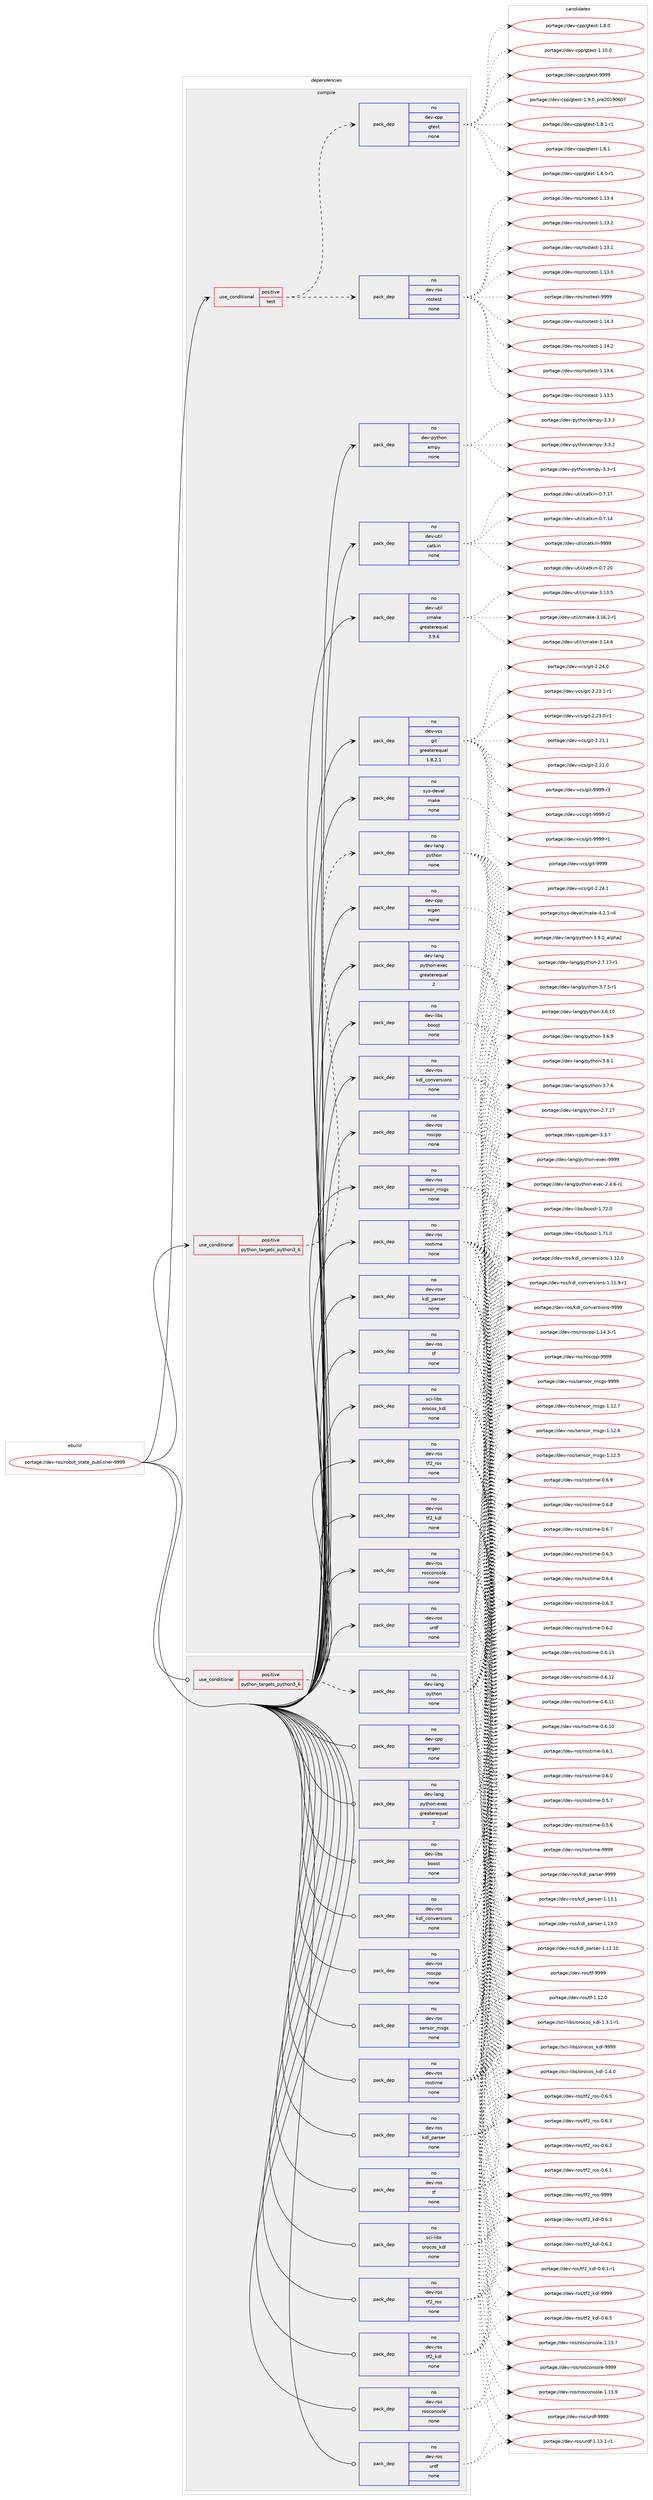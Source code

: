 digraph prolog {

# *************
# Graph options
# *************

newrank=true;
concentrate=true;
compound=true;
graph [rankdir=LR,fontname=Helvetica,fontsize=10,ranksep=1.5];#, ranksep=2.5, nodesep=0.2];
edge  [arrowhead=vee];
node  [fontname=Helvetica,fontsize=10];

# **********
# The ebuild
# **********

subgraph cluster_leftcol {
color=gray;
label=<<i>ebuild</i>>;
id [label="portage://dev-ros/robot_state_publisher-9999", color=red, width=4, href="../dev-ros/robot_state_publisher-9999.svg"];
}

# ****************
# The dependencies
# ****************

subgraph cluster_midcol {
color=gray;
label=<<i>dependencies</i>>;
subgraph cluster_compile {
fillcolor="#eeeeee";
style=filled;
label=<<i>compile</i>>;
subgraph cond98542 {
dependency390935 [label=<<TABLE BORDER="0" CELLBORDER="1" CELLSPACING="0" CELLPADDING="4"><TR><TD ROWSPAN="3" CELLPADDING="10">use_conditional</TD></TR><TR><TD>positive</TD></TR><TR><TD>python_targets_python3_6</TD></TR></TABLE>>, shape=none, color=red];
subgraph pack287540 {
dependency390936 [label=<<TABLE BORDER="0" CELLBORDER="1" CELLSPACING="0" CELLPADDING="4" WIDTH="220"><TR><TD ROWSPAN="6" CELLPADDING="30">pack_dep</TD></TR><TR><TD WIDTH="110">no</TD></TR><TR><TD>dev-lang</TD></TR><TR><TD>python</TD></TR><TR><TD>none</TD></TR><TR><TD></TD></TR></TABLE>>, shape=none, color=blue];
}
dependency390935:e -> dependency390936:w [weight=20,style="dashed",arrowhead="vee"];
}
id:e -> dependency390935:w [weight=20,style="solid",arrowhead="vee"];
subgraph cond98543 {
dependency390937 [label=<<TABLE BORDER="0" CELLBORDER="1" CELLSPACING="0" CELLPADDING="4"><TR><TD ROWSPAN="3" CELLPADDING="10">use_conditional</TD></TR><TR><TD>positive</TD></TR><TR><TD>test</TD></TR></TABLE>>, shape=none, color=red];
subgraph pack287541 {
dependency390938 [label=<<TABLE BORDER="0" CELLBORDER="1" CELLSPACING="0" CELLPADDING="4" WIDTH="220"><TR><TD ROWSPAN="6" CELLPADDING="30">pack_dep</TD></TR><TR><TD WIDTH="110">no</TD></TR><TR><TD>dev-cpp</TD></TR><TR><TD>gtest</TD></TR><TR><TD>none</TD></TR><TR><TD></TD></TR></TABLE>>, shape=none, color=blue];
}
dependency390937:e -> dependency390938:w [weight=20,style="dashed",arrowhead="vee"];
subgraph pack287542 {
dependency390939 [label=<<TABLE BORDER="0" CELLBORDER="1" CELLSPACING="0" CELLPADDING="4" WIDTH="220"><TR><TD ROWSPAN="6" CELLPADDING="30">pack_dep</TD></TR><TR><TD WIDTH="110">no</TD></TR><TR><TD>dev-ros</TD></TR><TR><TD>rostest</TD></TR><TR><TD>none</TD></TR><TR><TD></TD></TR></TABLE>>, shape=none, color=blue];
}
dependency390937:e -> dependency390939:w [weight=20,style="dashed",arrowhead="vee"];
}
id:e -> dependency390937:w [weight=20,style="solid",arrowhead="vee"];
subgraph pack287543 {
dependency390940 [label=<<TABLE BORDER="0" CELLBORDER="1" CELLSPACING="0" CELLPADDING="4" WIDTH="220"><TR><TD ROWSPAN="6" CELLPADDING="30">pack_dep</TD></TR><TR><TD WIDTH="110">no</TD></TR><TR><TD>dev-cpp</TD></TR><TR><TD>eigen</TD></TR><TR><TD>none</TD></TR><TR><TD></TD></TR></TABLE>>, shape=none, color=blue];
}
id:e -> dependency390940:w [weight=20,style="solid",arrowhead="vee"];
subgraph pack287544 {
dependency390941 [label=<<TABLE BORDER="0" CELLBORDER="1" CELLSPACING="0" CELLPADDING="4" WIDTH="220"><TR><TD ROWSPAN="6" CELLPADDING="30">pack_dep</TD></TR><TR><TD WIDTH="110">no</TD></TR><TR><TD>dev-lang</TD></TR><TR><TD>python-exec</TD></TR><TR><TD>greaterequal</TD></TR><TR><TD>2</TD></TR></TABLE>>, shape=none, color=blue];
}
id:e -> dependency390941:w [weight=20,style="solid",arrowhead="vee"];
subgraph pack287545 {
dependency390942 [label=<<TABLE BORDER="0" CELLBORDER="1" CELLSPACING="0" CELLPADDING="4" WIDTH="220"><TR><TD ROWSPAN="6" CELLPADDING="30">pack_dep</TD></TR><TR><TD WIDTH="110">no</TD></TR><TR><TD>dev-libs</TD></TR><TR><TD>boost</TD></TR><TR><TD>none</TD></TR><TR><TD></TD></TR></TABLE>>, shape=none, color=blue];
}
id:e -> dependency390942:w [weight=20,style="solid",arrowhead="vee"];
subgraph pack287546 {
dependency390943 [label=<<TABLE BORDER="0" CELLBORDER="1" CELLSPACING="0" CELLPADDING="4" WIDTH="220"><TR><TD ROWSPAN="6" CELLPADDING="30">pack_dep</TD></TR><TR><TD WIDTH="110">no</TD></TR><TR><TD>dev-python</TD></TR><TR><TD>empy</TD></TR><TR><TD>none</TD></TR><TR><TD></TD></TR></TABLE>>, shape=none, color=blue];
}
id:e -> dependency390943:w [weight=20,style="solid",arrowhead="vee"];
subgraph pack287547 {
dependency390944 [label=<<TABLE BORDER="0" CELLBORDER="1" CELLSPACING="0" CELLPADDING="4" WIDTH="220"><TR><TD ROWSPAN="6" CELLPADDING="30">pack_dep</TD></TR><TR><TD WIDTH="110">no</TD></TR><TR><TD>dev-ros</TD></TR><TR><TD>kdl_conversions</TD></TR><TR><TD>none</TD></TR><TR><TD></TD></TR></TABLE>>, shape=none, color=blue];
}
id:e -> dependency390944:w [weight=20,style="solid",arrowhead="vee"];
subgraph pack287548 {
dependency390945 [label=<<TABLE BORDER="0" CELLBORDER="1" CELLSPACING="0" CELLPADDING="4" WIDTH="220"><TR><TD ROWSPAN="6" CELLPADDING="30">pack_dep</TD></TR><TR><TD WIDTH="110">no</TD></TR><TR><TD>dev-ros</TD></TR><TR><TD>kdl_parser</TD></TR><TR><TD>none</TD></TR><TR><TD></TD></TR></TABLE>>, shape=none, color=blue];
}
id:e -> dependency390945:w [weight=20,style="solid",arrowhead="vee"];
subgraph pack287549 {
dependency390946 [label=<<TABLE BORDER="0" CELLBORDER="1" CELLSPACING="0" CELLPADDING="4" WIDTH="220"><TR><TD ROWSPAN="6" CELLPADDING="30">pack_dep</TD></TR><TR><TD WIDTH="110">no</TD></TR><TR><TD>dev-ros</TD></TR><TR><TD>rosconsole</TD></TR><TR><TD>none</TD></TR><TR><TD></TD></TR></TABLE>>, shape=none, color=blue];
}
id:e -> dependency390946:w [weight=20,style="solid",arrowhead="vee"];
subgraph pack287550 {
dependency390947 [label=<<TABLE BORDER="0" CELLBORDER="1" CELLSPACING="0" CELLPADDING="4" WIDTH="220"><TR><TD ROWSPAN="6" CELLPADDING="30">pack_dep</TD></TR><TR><TD WIDTH="110">no</TD></TR><TR><TD>dev-ros</TD></TR><TR><TD>roscpp</TD></TR><TR><TD>none</TD></TR><TR><TD></TD></TR></TABLE>>, shape=none, color=blue];
}
id:e -> dependency390947:w [weight=20,style="solid",arrowhead="vee"];
subgraph pack287551 {
dependency390948 [label=<<TABLE BORDER="0" CELLBORDER="1" CELLSPACING="0" CELLPADDING="4" WIDTH="220"><TR><TD ROWSPAN="6" CELLPADDING="30">pack_dep</TD></TR><TR><TD WIDTH="110">no</TD></TR><TR><TD>dev-ros</TD></TR><TR><TD>rostime</TD></TR><TR><TD>none</TD></TR><TR><TD></TD></TR></TABLE>>, shape=none, color=blue];
}
id:e -> dependency390948:w [weight=20,style="solid",arrowhead="vee"];
subgraph pack287552 {
dependency390949 [label=<<TABLE BORDER="0" CELLBORDER="1" CELLSPACING="0" CELLPADDING="4" WIDTH="220"><TR><TD ROWSPAN="6" CELLPADDING="30">pack_dep</TD></TR><TR><TD WIDTH="110">no</TD></TR><TR><TD>dev-ros</TD></TR><TR><TD>sensor_msgs</TD></TR><TR><TD>none</TD></TR><TR><TD></TD></TR></TABLE>>, shape=none, color=blue];
}
id:e -> dependency390949:w [weight=20,style="solid",arrowhead="vee"];
subgraph pack287553 {
dependency390950 [label=<<TABLE BORDER="0" CELLBORDER="1" CELLSPACING="0" CELLPADDING="4" WIDTH="220"><TR><TD ROWSPAN="6" CELLPADDING="30">pack_dep</TD></TR><TR><TD WIDTH="110">no</TD></TR><TR><TD>dev-ros</TD></TR><TR><TD>tf</TD></TR><TR><TD>none</TD></TR><TR><TD></TD></TR></TABLE>>, shape=none, color=blue];
}
id:e -> dependency390950:w [weight=20,style="solid",arrowhead="vee"];
subgraph pack287554 {
dependency390951 [label=<<TABLE BORDER="0" CELLBORDER="1" CELLSPACING="0" CELLPADDING="4" WIDTH="220"><TR><TD ROWSPAN="6" CELLPADDING="30">pack_dep</TD></TR><TR><TD WIDTH="110">no</TD></TR><TR><TD>dev-ros</TD></TR><TR><TD>tf2_kdl</TD></TR><TR><TD>none</TD></TR><TR><TD></TD></TR></TABLE>>, shape=none, color=blue];
}
id:e -> dependency390951:w [weight=20,style="solid",arrowhead="vee"];
subgraph pack287555 {
dependency390952 [label=<<TABLE BORDER="0" CELLBORDER="1" CELLSPACING="0" CELLPADDING="4" WIDTH="220"><TR><TD ROWSPAN="6" CELLPADDING="30">pack_dep</TD></TR><TR><TD WIDTH="110">no</TD></TR><TR><TD>dev-ros</TD></TR><TR><TD>tf2_ros</TD></TR><TR><TD>none</TD></TR><TR><TD></TD></TR></TABLE>>, shape=none, color=blue];
}
id:e -> dependency390952:w [weight=20,style="solid",arrowhead="vee"];
subgraph pack287556 {
dependency390953 [label=<<TABLE BORDER="0" CELLBORDER="1" CELLSPACING="0" CELLPADDING="4" WIDTH="220"><TR><TD ROWSPAN="6" CELLPADDING="30">pack_dep</TD></TR><TR><TD WIDTH="110">no</TD></TR><TR><TD>dev-ros</TD></TR><TR><TD>urdf</TD></TR><TR><TD>none</TD></TR><TR><TD></TD></TR></TABLE>>, shape=none, color=blue];
}
id:e -> dependency390953:w [weight=20,style="solid",arrowhead="vee"];
subgraph pack287557 {
dependency390954 [label=<<TABLE BORDER="0" CELLBORDER="1" CELLSPACING="0" CELLPADDING="4" WIDTH="220"><TR><TD ROWSPAN="6" CELLPADDING="30">pack_dep</TD></TR><TR><TD WIDTH="110">no</TD></TR><TR><TD>dev-util</TD></TR><TR><TD>catkin</TD></TR><TR><TD>none</TD></TR><TR><TD></TD></TR></TABLE>>, shape=none, color=blue];
}
id:e -> dependency390954:w [weight=20,style="solid",arrowhead="vee"];
subgraph pack287558 {
dependency390955 [label=<<TABLE BORDER="0" CELLBORDER="1" CELLSPACING="0" CELLPADDING="4" WIDTH="220"><TR><TD ROWSPAN="6" CELLPADDING="30">pack_dep</TD></TR><TR><TD WIDTH="110">no</TD></TR><TR><TD>dev-util</TD></TR><TR><TD>cmake</TD></TR><TR><TD>greaterequal</TD></TR><TR><TD>3.9.6</TD></TR></TABLE>>, shape=none, color=blue];
}
id:e -> dependency390955:w [weight=20,style="solid",arrowhead="vee"];
subgraph pack287559 {
dependency390956 [label=<<TABLE BORDER="0" CELLBORDER="1" CELLSPACING="0" CELLPADDING="4" WIDTH="220"><TR><TD ROWSPAN="6" CELLPADDING="30">pack_dep</TD></TR><TR><TD WIDTH="110">no</TD></TR><TR><TD>dev-vcs</TD></TR><TR><TD>git</TD></TR><TR><TD>greaterequal</TD></TR><TR><TD>1.8.2.1</TD></TR></TABLE>>, shape=none, color=blue];
}
id:e -> dependency390956:w [weight=20,style="solid",arrowhead="vee"];
subgraph pack287560 {
dependency390957 [label=<<TABLE BORDER="0" CELLBORDER="1" CELLSPACING="0" CELLPADDING="4" WIDTH="220"><TR><TD ROWSPAN="6" CELLPADDING="30">pack_dep</TD></TR><TR><TD WIDTH="110">no</TD></TR><TR><TD>sci-libs</TD></TR><TR><TD>orocos_kdl</TD></TR><TR><TD>none</TD></TR><TR><TD></TD></TR></TABLE>>, shape=none, color=blue];
}
id:e -> dependency390957:w [weight=20,style="solid",arrowhead="vee"];
subgraph pack287561 {
dependency390958 [label=<<TABLE BORDER="0" CELLBORDER="1" CELLSPACING="0" CELLPADDING="4" WIDTH="220"><TR><TD ROWSPAN="6" CELLPADDING="30">pack_dep</TD></TR><TR><TD WIDTH="110">no</TD></TR><TR><TD>sys-devel</TD></TR><TR><TD>make</TD></TR><TR><TD>none</TD></TR><TR><TD></TD></TR></TABLE>>, shape=none, color=blue];
}
id:e -> dependency390958:w [weight=20,style="solid",arrowhead="vee"];
}
subgraph cluster_compileandrun {
fillcolor="#eeeeee";
style=filled;
label=<<i>compile and run</i>>;
}
subgraph cluster_run {
fillcolor="#eeeeee";
style=filled;
label=<<i>run</i>>;
subgraph cond98544 {
dependency390959 [label=<<TABLE BORDER="0" CELLBORDER="1" CELLSPACING="0" CELLPADDING="4"><TR><TD ROWSPAN="3" CELLPADDING="10">use_conditional</TD></TR><TR><TD>positive</TD></TR><TR><TD>python_targets_python3_6</TD></TR></TABLE>>, shape=none, color=red];
subgraph pack287562 {
dependency390960 [label=<<TABLE BORDER="0" CELLBORDER="1" CELLSPACING="0" CELLPADDING="4" WIDTH="220"><TR><TD ROWSPAN="6" CELLPADDING="30">pack_dep</TD></TR><TR><TD WIDTH="110">no</TD></TR><TR><TD>dev-lang</TD></TR><TR><TD>python</TD></TR><TR><TD>none</TD></TR><TR><TD></TD></TR></TABLE>>, shape=none, color=blue];
}
dependency390959:e -> dependency390960:w [weight=20,style="dashed",arrowhead="vee"];
}
id:e -> dependency390959:w [weight=20,style="solid",arrowhead="odot"];
subgraph pack287563 {
dependency390961 [label=<<TABLE BORDER="0" CELLBORDER="1" CELLSPACING="0" CELLPADDING="4" WIDTH="220"><TR><TD ROWSPAN="6" CELLPADDING="30">pack_dep</TD></TR><TR><TD WIDTH="110">no</TD></TR><TR><TD>dev-cpp</TD></TR><TR><TD>eigen</TD></TR><TR><TD>none</TD></TR><TR><TD></TD></TR></TABLE>>, shape=none, color=blue];
}
id:e -> dependency390961:w [weight=20,style="solid",arrowhead="odot"];
subgraph pack287564 {
dependency390962 [label=<<TABLE BORDER="0" CELLBORDER="1" CELLSPACING="0" CELLPADDING="4" WIDTH="220"><TR><TD ROWSPAN="6" CELLPADDING="30">pack_dep</TD></TR><TR><TD WIDTH="110">no</TD></TR><TR><TD>dev-lang</TD></TR><TR><TD>python-exec</TD></TR><TR><TD>greaterequal</TD></TR><TR><TD>2</TD></TR></TABLE>>, shape=none, color=blue];
}
id:e -> dependency390962:w [weight=20,style="solid",arrowhead="odot"];
subgraph pack287565 {
dependency390963 [label=<<TABLE BORDER="0" CELLBORDER="1" CELLSPACING="0" CELLPADDING="4" WIDTH="220"><TR><TD ROWSPAN="6" CELLPADDING="30">pack_dep</TD></TR><TR><TD WIDTH="110">no</TD></TR><TR><TD>dev-libs</TD></TR><TR><TD>boost</TD></TR><TR><TD>none</TD></TR><TR><TD></TD></TR></TABLE>>, shape=none, color=blue];
}
id:e -> dependency390963:w [weight=20,style="solid",arrowhead="odot"];
subgraph pack287566 {
dependency390964 [label=<<TABLE BORDER="0" CELLBORDER="1" CELLSPACING="0" CELLPADDING="4" WIDTH="220"><TR><TD ROWSPAN="6" CELLPADDING="30">pack_dep</TD></TR><TR><TD WIDTH="110">no</TD></TR><TR><TD>dev-ros</TD></TR><TR><TD>kdl_conversions</TD></TR><TR><TD>none</TD></TR><TR><TD></TD></TR></TABLE>>, shape=none, color=blue];
}
id:e -> dependency390964:w [weight=20,style="solid",arrowhead="odot"];
subgraph pack287567 {
dependency390965 [label=<<TABLE BORDER="0" CELLBORDER="1" CELLSPACING="0" CELLPADDING="4" WIDTH="220"><TR><TD ROWSPAN="6" CELLPADDING="30">pack_dep</TD></TR><TR><TD WIDTH="110">no</TD></TR><TR><TD>dev-ros</TD></TR><TR><TD>kdl_parser</TD></TR><TR><TD>none</TD></TR><TR><TD></TD></TR></TABLE>>, shape=none, color=blue];
}
id:e -> dependency390965:w [weight=20,style="solid",arrowhead="odot"];
subgraph pack287568 {
dependency390966 [label=<<TABLE BORDER="0" CELLBORDER="1" CELLSPACING="0" CELLPADDING="4" WIDTH="220"><TR><TD ROWSPAN="6" CELLPADDING="30">pack_dep</TD></TR><TR><TD WIDTH="110">no</TD></TR><TR><TD>dev-ros</TD></TR><TR><TD>rosconsole</TD></TR><TR><TD>none</TD></TR><TR><TD></TD></TR></TABLE>>, shape=none, color=blue];
}
id:e -> dependency390966:w [weight=20,style="solid",arrowhead="odot"];
subgraph pack287569 {
dependency390967 [label=<<TABLE BORDER="0" CELLBORDER="1" CELLSPACING="0" CELLPADDING="4" WIDTH="220"><TR><TD ROWSPAN="6" CELLPADDING="30">pack_dep</TD></TR><TR><TD WIDTH="110">no</TD></TR><TR><TD>dev-ros</TD></TR><TR><TD>roscpp</TD></TR><TR><TD>none</TD></TR><TR><TD></TD></TR></TABLE>>, shape=none, color=blue];
}
id:e -> dependency390967:w [weight=20,style="solid",arrowhead="odot"];
subgraph pack287570 {
dependency390968 [label=<<TABLE BORDER="0" CELLBORDER="1" CELLSPACING="0" CELLPADDING="4" WIDTH="220"><TR><TD ROWSPAN="6" CELLPADDING="30">pack_dep</TD></TR><TR><TD WIDTH="110">no</TD></TR><TR><TD>dev-ros</TD></TR><TR><TD>rostime</TD></TR><TR><TD>none</TD></TR><TR><TD></TD></TR></TABLE>>, shape=none, color=blue];
}
id:e -> dependency390968:w [weight=20,style="solid",arrowhead="odot"];
subgraph pack287571 {
dependency390969 [label=<<TABLE BORDER="0" CELLBORDER="1" CELLSPACING="0" CELLPADDING="4" WIDTH="220"><TR><TD ROWSPAN="6" CELLPADDING="30">pack_dep</TD></TR><TR><TD WIDTH="110">no</TD></TR><TR><TD>dev-ros</TD></TR><TR><TD>sensor_msgs</TD></TR><TR><TD>none</TD></TR><TR><TD></TD></TR></TABLE>>, shape=none, color=blue];
}
id:e -> dependency390969:w [weight=20,style="solid",arrowhead="odot"];
subgraph pack287572 {
dependency390970 [label=<<TABLE BORDER="0" CELLBORDER="1" CELLSPACING="0" CELLPADDING="4" WIDTH="220"><TR><TD ROWSPAN="6" CELLPADDING="30">pack_dep</TD></TR><TR><TD WIDTH="110">no</TD></TR><TR><TD>dev-ros</TD></TR><TR><TD>tf</TD></TR><TR><TD>none</TD></TR><TR><TD></TD></TR></TABLE>>, shape=none, color=blue];
}
id:e -> dependency390970:w [weight=20,style="solid",arrowhead="odot"];
subgraph pack287573 {
dependency390971 [label=<<TABLE BORDER="0" CELLBORDER="1" CELLSPACING="0" CELLPADDING="4" WIDTH="220"><TR><TD ROWSPAN="6" CELLPADDING="30">pack_dep</TD></TR><TR><TD WIDTH="110">no</TD></TR><TR><TD>dev-ros</TD></TR><TR><TD>tf2_kdl</TD></TR><TR><TD>none</TD></TR><TR><TD></TD></TR></TABLE>>, shape=none, color=blue];
}
id:e -> dependency390971:w [weight=20,style="solid",arrowhead="odot"];
subgraph pack287574 {
dependency390972 [label=<<TABLE BORDER="0" CELLBORDER="1" CELLSPACING="0" CELLPADDING="4" WIDTH="220"><TR><TD ROWSPAN="6" CELLPADDING="30">pack_dep</TD></TR><TR><TD WIDTH="110">no</TD></TR><TR><TD>dev-ros</TD></TR><TR><TD>tf2_ros</TD></TR><TR><TD>none</TD></TR><TR><TD></TD></TR></TABLE>>, shape=none, color=blue];
}
id:e -> dependency390972:w [weight=20,style="solid",arrowhead="odot"];
subgraph pack287575 {
dependency390973 [label=<<TABLE BORDER="0" CELLBORDER="1" CELLSPACING="0" CELLPADDING="4" WIDTH="220"><TR><TD ROWSPAN="6" CELLPADDING="30">pack_dep</TD></TR><TR><TD WIDTH="110">no</TD></TR><TR><TD>dev-ros</TD></TR><TR><TD>urdf</TD></TR><TR><TD>none</TD></TR><TR><TD></TD></TR></TABLE>>, shape=none, color=blue];
}
id:e -> dependency390973:w [weight=20,style="solid",arrowhead="odot"];
subgraph pack287576 {
dependency390974 [label=<<TABLE BORDER="0" CELLBORDER="1" CELLSPACING="0" CELLPADDING="4" WIDTH="220"><TR><TD ROWSPAN="6" CELLPADDING="30">pack_dep</TD></TR><TR><TD WIDTH="110">no</TD></TR><TR><TD>sci-libs</TD></TR><TR><TD>orocos_kdl</TD></TR><TR><TD>none</TD></TR><TR><TD></TD></TR></TABLE>>, shape=none, color=blue];
}
id:e -> dependency390974:w [weight=20,style="solid",arrowhead="odot"];
}
}

# **************
# The candidates
# **************

subgraph cluster_choices {
rank=same;
color=gray;
label=<<i>candidates</i>>;

subgraph choice287540 {
color=black;
nodesep=1;
choice10010111845108971101034711212111610411111045514657464895971081121049750 [label="portage://dev-lang/python-3.9.0_alpha2", color=red, width=4,href="../dev-lang/python-3.9.0_alpha2.svg"];
choice100101118451089711010347112121116104111110455146564649 [label="portage://dev-lang/python-3.8.1", color=red, width=4,href="../dev-lang/python-3.8.1.svg"];
choice100101118451089711010347112121116104111110455146554654 [label="portage://dev-lang/python-3.7.6", color=red, width=4,href="../dev-lang/python-3.7.6.svg"];
choice1001011184510897110103471121211161041111104551465546534511449 [label="portage://dev-lang/python-3.7.5-r1", color=red, width=4,href="../dev-lang/python-3.7.5-r1.svg"];
choice100101118451089711010347112121116104111110455146544657 [label="portage://dev-lang/python-3.6.9", color=red, width=4,href="../dev-lang/python-3.6.9.svg"];
choice10010111845108971101034711212111610411111045514654464948 [label="portage://dev-lang/python-3.6.10", color=red, width=4,href="../dev-lang/python-3.6.10.svg"];
choice100101118451089711010347112121116104111110455046554649554511449 [label="portage://dev-lang/python-2.7.17-r1", color=red, width=4,href="../dev-lang/python-2.7.17-r1.svg"];
choice10010111845108971101034711212111610411111045504655464955 [label="portage://dev-lang/python-2.7.17", color=red, width=4,href="../dev-lang/python-2.7.17.svg"];
dependency390936:e -> choice10010111845108971101034711212111610411111045514657464895971081121049750:w [style=dotted,weight="100"];
dependency390936:e -> choice100101118451089711010347112121116104111110455146564649:w [style=dotted,weight="100"];
dependency390936:e -> choice100101118451089711010347112121116104111110455146554654:w [style=dotted,weight="100"];
dependency390936:e -> choice1001011184510897110103471121211161041111104551465546534511449:w [style=dotted,weight="100"];
dependency390936:e -> choice100101118451089711010347112121116104111110455146544657:w [style=dotted,weight="100"];
dependency390936:e -> choice10010111845108971101034711212111610411111045514654464948:w [style=dotted,weight="100"];
dependency390936:e -> choice100101118451089711010347112121116104111110455046554649554511449:w [style=dotted,weight="100"];
dependency390936:e -> choice10010111845108971101034711212111610411111045504655464955:w [style=dotted,weight="100"];
}
subgraph choice287541 {
color=black;
nodesep=1;
choice1001011184599112112471031161011151164557575757 [label="portage://dev-cpp/gtest-9999", color=red, width=4,href="../dev-cpp/gtest-9999.svg"];
choice100101118459911211247103116101115116454946574648951121141015048495748544855 [label="portage://dev-cpp/gtest-1.9.0_pre20190607", color=red, width=4,href="../dev-cpp/gtest-1.9.0_pre20190607.svg"];
choice1001011184599112112471031161011151164549465646494511449 [label="portage://dev-cpp/gtest-1.8.1-r1", color=red, width=4,href="../dev-cpp/gtest-1.8.1-r1.svg"];
choice100101118459911211247103116101115116454946564649 [label="portage://dev-cpp/gtest-1.8.1", color=red, width=4,href="../dev-cpp/gtest-1.8.1.svg"];
choice1001011184599112112471031161011151164549465646484511449 [label="portage://dev-cpp/gtest-1.8.0-r1", color=red, width=4,href="../dev-cpp/gtest-1.8.0-r1.svg"];
choice100101118459911211247103116101115116454946564648 [label="portage://dev-cpp/gtest-1.8.0", color=red, width=4,href="../dev-cpp/gtest-1.8.0.svg"];
choice10010111845991121124710311610111511645494649484648 [label="portage://dev-cpp/gtest-1.10.0", color=red, width=4,href="../dev-cpp/gtest-1.10.0.svg"];
dependency390938:e -> choice1001011184599112112471031161011151164557575757:w [style=dotted,weight="100"];
dependency390938:e -> choice100101118459911211247103116101115116454946574648951121141015048495748544855:w [style=dotted,weight="100"];
dependency390938:e -> choice1001011184599112112471031161011151164549465646494511449:w [style=dotted,weight="100"];
dependency390938:e -> choice100101118459911211247103116101115116454946564649:w [style=dotted,weight="100"];
dependency390938:e -> choice1001011184599112112471031161011151164549465646484511449:w [style=dotted,weight="100"];
dependency390938:e -> choice100101118459911211247103116101115116454946564648:w [style=dotted,weight="100"];
dependency390938:e -> choice10010111845991121124710311610111511645494649484648:w [style=dotted,weight="100"];
}
subgraph choice287542 {
color=black;
nodesep=1;
choice10010111845114111115471141111151161011151164557575757 [label="portage://dev-ros/rostest-9999", color=red, width=4,href="../dev-ros/rostest-9999.svg"];
choice100101118451141111154711411111511610111511645494649524651 [label="portage://dev-ros/rostest-1.14.3", color=red, width=4,href="../dev-ros/rostest-1.14.3.svg"];
choice100101118451141111154711411111511610111511645494649524650 [label="portage://dev-ros/rostest-1.14.2", color=red, width=4,href="../dev-ros/rostest-1.14.2.svg"];
choice100101118451141111154711411111511610111511645494649514654 [label="portage://dev-ros/rostest-1.13.6", color=red, width=4,href="../dev-ros/rostest-1.13.6.svg"];
choice100101118451141111154711411111511610111511645494649514653 [label="portage://dev-ros/rostest-1.13.5", color=red, width=4,href="../dev-ros/rostest-1.13.5.svg"];
choice100101118451141111154711411111511610111511645494649514652 [label="portage://dev-ros/rostest-1.13.4", color=red, width=4,href="../dev-ros/rostest-1.13.4.svg"];
choice100101118451141111154711411111511610111511645494649514650 [label="portage://dev-ros/rostest-1.13.2", color=red, width=4,href="../dev-ros/rostest-1.13.2.svg"];
choice100101118451141111154711411111511610111511645494649514649 [label="portage://dev-ros/rostest-1.13.1", color=red, width=4,href="../dev-ros/rostest-1.13.1.svg"];
choice100101118451141111154711411111511610111511645494649514648 [label="portage://dev-ros/rostest-1.13.0", color=red, width=4,href="../dev-ros/rostest-1.13.0.svg"];
dependency390939:e -> choice10010111845114111115471141111151161011151164557575757:w [style=dotted,weight="100"];
dependency390939:e -> choice100101118451141111154711411111511610111511645494649524651:w [style=dotted,weight="100"];
dependency390939:e -> choice100101118451141111154711411111511610111511645494649524650:w [style=dotted,weight="100"];
dependency390939:e -> choice100101118451141111154711411111511610111511645494649514654:w [style=dotted,weight="100"];
dependency390939:e -> choice100101118451141111154711411111511610111511645494649514653:w [style=dotted,weight="100"];
dependency390939:e -> choice100101118451141111154711411111511610111511645494649514652:w [style=dotted,weight="100"];
dependency390939:e -> choice100101118451141111154711411111511610111511645494649514650:w [style=dotted,weight="100"];
dependency390939:e -> choice100101118451141111154711411111511610111511645494649514649:w [style=dotted,weight="100"];
dependency390939:e -> choice100101118451141111154711411111511610111511645494649514648:w [style=dotted,weight="100"];
}
subgraph choice287543 {
color=black;
nodesep=1;
choice100101118459911211247101105103101110455146514655 [label="portage://dev-cpp/eigen-3.3.7", color=red, width=4,href="../dev-cpp/eigen-3.3.7.svg"];
dependency390940:e -> choice100101118459911211247101105103101110455146514655:w [style=dotted,weight="100"];
}
subgraph choice287544 {
color=black;
nodesep=1;
choice10010111845108971101034711212111610411111045101120101994557575757 [label="portage://dev-lang/python-exec-9999", color=red, width=4,href="../dev-lang/python-exec-9999.svg"];
choice10010111845108971101034711212111610411111045101120101994550465246544511449 [label="portage://dev-lang/python-exec-2.4.6-r1", color=red, width=4,href="../dev-lang/python-exec-2.4.6-r1.svg"];
dependency390941:e -> choice10010111845108971101034711212111610411111045101120101994557575757:w [style=dotted,weight="100"];
dependency390941:e -> choice10010111845108971101034711212111610411111045101120101994550465246544511449:w [style=dotted,weight="100"];
}
subgraph choice287545 {
color=black;
nodesep=1;
choice1001011184510810598115479811111111511645494655504648 [label="portage://dev-libs/boost-1.72.0", color=red, width=4,href="../dev-libs/boost-1.72.0.svg"];
choice1001011184510810598115479811111111511645494655494648 [label="portage://dev-libs/boost-1.71.0", color=red, width=4,href="../dev-libs/boost-1.71.0.svg"];
dependency390942:e -> choice1001011184510810598115479811111111511645494655504648:w [style=dotted,weight="100"];
dependency390942:e -> choice1001011184510810598115479811111111511645494655494648:w [style=dotted,weight="100"];
}
subgraph choice287546 {
color=black;
nodesep=1;
choice1001011184511212111610411111047101109112121455146514651 [label="portage://dev-python/empy-3.3.3", color=red, width=4,href="../dev-python/empy-3.3.3.svg"];
choice1001011184511212111610411111047101109112121455146514650 [label="portage://dev-python/empy-3.3.2", color=red, width=4,href="../dev-python/empy-3.3.2.svg"];
choice1001011184511212111610411111047101109112121455146514511449 [label="portage://dev-python/empy-3.3-r1", color=red, width=4,href="../dev-python/empy-3.3-r1.svg"];
dependency390943:e -> choice1001011184511212111610411111047101109112121455146514651:w [style=dotted,weight="100"];
dependency390943:e -> choice1001011184511212111610411111047101109112121455146514650:w [style=dotted,weight="100"];
dependency390943:e -> choice1001011184511212111610411111047101109112121455146514511449:w [style=dotted,weight="100"];
}
subgraph choice287547 {
color=black;
nodesep=1;
choice100101118451141111154710710010895991111101181011141151051111101154557575757 [label="portage://dev-ros/kdl_conversions-9999", color=red, width=4,href="../dev-ros/kdl_conversions-9999.svg"];
choice1001011184511411111547107100108959911111011810111411510511111011545494649504648 [label="portage://dev-ros/kdl_conversions-1.12.0", color=red, width=4,href="../dev-ros/kdl_conversions-1.12.0.svg"];
choice10010111845114111115471071001089599111110118101114115105111110115454946494946574511449 [label="portage://dev-ros/kdl_conversions-1.11.9-r1", color=red, width=4,href="../dev-ros/kdl_conversions-1.11.9-r1.svg"];
dependency390944:e -> choice100101118451141111154710710010895991111101181011141151051111101154557575757:w [style=dotted,weight="100"];
dependency390944:e -> choice1001011184511411111547107100108959911111011810111411510511111011545494649504648:w [style=dotted,weight="100"];
dependency390944:e -> choice10010111845114111115471071001089599111110118101114115105111110115454946494946574511449:w [style=dotted,weight="100"];
}
subgraph choice287548 {
color=black;
nodesep=1;
choice100101118451141111154710710010895112971141151011144557575757 [label="portage://dev-ros/kdl_parser-9999", color=red, width=4,href="../dev-ros/kdl_parser-9999.svg"];
choice1001011184511411111547107100108951129711411510111445494649514649 [label="portage://dev-ros/kdl_parser-1.13.1", color=red, width=4,href="../dev-ros/kdl_parser-1.13.1.svg"];
choice1001011184511411111547107100108951129711411510111445494649514648 [label="portage://dev-ros/kdl_parser-1.13.0", color=red, width=4,href="../dev-ros/kdl_parser-1.13.0.svg"];
choice100101118451141111154710710010895112971141151011144549464950464948 [label="portage://dev-ros/kdl_parser-1.12.10", color=red, width=4,href="../dev-ros/kdl_parser-1.12.10.svg"];
dependency390945:e -> choice100101118451141111154710710010895112971141151011144557575757:w [style=dotted,weight="100"];
dependency390945:e -> choice1001011184511411111547107100108951129711411510111445494649514649:w [style=dotted,weight="100"];
dependency390945:e -> choice1001011184511411111547107100108951129711411510111445494649514648:w [style=dotted,weight="100"];
dependency390945:e -> choice100101118451141111154710710010895112971141151011144549464950464948:w [style=dotted,weight="100"];
}
subgraph choice287549 {
color=black;
nodesep=1;
choice1001011184511411111547114111115991111101151111081014557575757 [label="portage://dev-ros/rosconsole-9999", color=red, width=4,href="../dev-ros/rosconsole-9999.svg"];
choice10010111845114111115471141111159911111011511110810145494649514657 [label="portage://dev-ros/rosconsole-1.13.9", color=red, width=4,href="../dev-ros/rosconsole-1.13.9.svg"];
choice10010111845114111115471141111159911111011511110810145494649514655 [label="portage://dev-ros/rosconsole-1.13.7", color=red, width=4,href="../dev-ros/rosconsole-1.13.7.svg"];
dependency390946:e -> choice1001011184511411111547114111115991111101151111081014557575757:w [style=dotted,weight="100"];
dependency390946:e -> choice10010111845114111115471141111159911111011511110810145494649514657:w [style=dotted,weight="100"];
dependency390946:e -> choice10010111845114111115471141111159911111011511110810145494649514655:w [style=dotted,weight="100"];
}
subgraph choice287550 {
color=black;
nodesep=1;
choice1001011184511411111547114111115991121124557575757 [label="portage://dev-ros/roscpp-9999", color=red, width=4,href="../dev-ros/roscpp-9999.svg"];
choice100101118451141111154711411111599112112454946495246514511449 [label="portage://dev-ros/roscpp-1.14.3-r1", color=red, width=4,href="../dev-ros/roscpp-1.14.3-r1.svg"];
dependency390947:e -> choice1001011184511411111547114111115991121124557575757:w [style=dotted,weight="100"];
dependency390947:e -> choice100101118451141111154711411111599112112454946495246514511449:w [style=dotted,weight="100"];
}
subgraph choice287551 {
color=black;
nodesep=1;
choice10010111845114111115471141111151161051091014557575757 [label="portage://dev-ros/rostime-9999", color=red, width=4,href="../dev-ros/rostime-9999.svg"];
choice1001011184511411111547114111115116105109101454846544657 [label="portage://dev-ros/rostime-0.6.9", color=red, width=4,href="../dev-ros/rostime-0.6.9.svg"];
choice1001011184511411111547114111115116105109101454846544656 [label="portage://dev-ros/rostime-0.6.8", color=red, width=4,href="../dev-ros/rostime-0.6.8.svg"];
choice1001011184511411111547114111115116105109101454846544655 [label="portage://dev-ros/rostime-0.6.7", color=red, width=4,href="../dev-ros/rostime-0.6.7.svg"];
choice1001011184511411111547114111115116105109101454846544653 [label="portage://dev-ros/rostime-0.6.5", color=red, width=4,href="../dev-ros/rostime-0.6.5.svg"];
choice1001011184511411111547114111115116105109101454846544652 [label="portage://dev-ros/rostime-0.6.4", color=red, width=4,href="../dev-ros/rostime-0.6.4.svg"];
choice1001011184511411111547114111115116105109101454846544651 [label="portage://dev-ros/rostime-0.6.3", color=red, width=4,href="../dev-ros/rostime-0.6.3.svg"];
choice1001011184511411111547114111115116105109101454846544650 [label="portage://dev-ros/rostime-0.6.2", color=red, width=4,href="../dev-ros/rostime-0.6.2.svg"];
choice100101118451141111154711411111511610510910145484654464951 [label="portage://dev-ros/rostime-0.6.13", color=red, width=4,href="../dev-ros/rostime-0.6.13.svg"];
choice100101118451141111154711411111511610510910145484654464950 [label="portage://dev-ros/rostime-0.6.12", color=red, width=4,href="../dev-ros/rostime-0.6.12.svg"];
choice100101118451141111154711411111511610510910145484654464949 [label="portage://dev-ros/rostime-0.6.11", color=red, width=4,href="../dev-ros/rostime-0.6.11.svg"];
choice100101118451141111154711411111511610510910145484654464948 [label="portage://dev-ros/rostime-0.6.10", color=red, width=4,href="../dev-ros/rostime-0.6.10.svg"];
choice1001011184511411111547114111115116105109101454846544649 [label="portage://dev-ros/rostime-0.6.1", color=red, width=4,href="../dev-ros/rostime-0.6.1.svg"];
choice1001011184511411111547114111115116105109101454846544648 [label="portage://dev-ros/rostime-0.6.0", color=red, width=4,href="../dev-ros/rostime-0.6.0.svg"];
choice1001011184511411111547114111115116105109101454846534655 [label="portage://dev-ros/rostime-0.5.7", color=red, width=4,href="../dev-ros/rostime-0.5.7.svg"];
choice1001011184511411111547114111115116105109101454846534654 [label="portage://dev-ros/rostime-0.5.6", color=red, width=4,href="../dev-ros/rostime-0.5.6.svg"];
dependency390948:e -> choice10010111845114111115471141111151161051091014557575757:w [style=dotted,weight="100"];
dependency390948:e -> choice1001011184511411111547114111115116105109101454846544657:w [style=dotted,weight="100"];
dependency390948:e -> choice1001011184511411111547114111115116105109101454846544656:w [style=dotted,weight="100"];
dependency390948:e -> choice1001011184511411111547114111115116105109101454846544655:w [style=dotted,weight="100"];
dependency390948:e -> choice1001011184511411111547114111115116105109101454846544653:w [style=dotted,weight="100"];
dependency390948:e -> choice1001011184511411111547114111115116105109101454846544652:w [style=dotted,weight="100"];
dependency390948:e -> choice1001011184511411111547114111115116105109101454846544651:w [style=dotted,weight="100"];
dependency390948:e -> choice1001011184511411111547114111115116105109101454846544650:w [style=dotted,weight="100"];
dependency390948:e -> choice100101118451141111154711411111511610510910145484654464951:w [style=dotted,weight="100"];
dependency390948:e -> choice100101118451141111154711411111511610510910145484654464950:w [style=dotted,weight="100"];
dependency390948:e -> choice100101118451141111154711411111511610510910145484654464949:w [style=dotted,weight="100"];
dependency390948:e -> choice100101118451141111154711411111511610510910145484654464948:w [style=dotted,weight="100"];
dependency390948:e -> choice1001011184511411111547114111115116105109101454846544649:w [style=dotted,weight="100"];
dependency390948:e -> choice1001011184511411111547114111115116105109101454846544648:w [style=dotted,weight="100"];
dependency390948:e -> choice1001011184511411111547114111115116105109101454846534655:w [style=dotted,weight="100"];
dependency390948:e -> choice1001011184511411111547114111115116105109101454846534654:w [style=dotted,weight="100"];
}
subgraph choice287552 {
color=black;
nodesep=1;
choice1001011184511411111547115101110115111114951091151031154557575757 [label="portage://dev-ros/sensor_msgs-9999", color=red, width=4,href="../dev-ros/sensor_msgs-9999.svg"];
choice10010111845114111115471151011101151111149510911510311545494649504655 [label="portage://dev-ros/sensor_msgs-1.12.7", color=red, width=4,href="../dev-ros/sensor_msgs-1.12.7.svg"];
choice10010111845114111115471151011101151111149510911510311545494649504654 [label="portage://dev-ros/sensor_msgs-1.12.6", color=red, width=4,href="../dev-ros/sensor_msgs-1.12.6.svg"];
choice10010111845114111115471151011101151111149510911510311545494649504653 [label="portage://dev-ros/sensor_msgs-1.12.5", color=red, width=4,href="../dev-ros/sensor_msgs-1.12.5.svg"];
dependency390949:e -> choice1001011184511411111547115101110115111114951091151031154557575757:w [style=dotted,weight="100"];
dependency390949:e -> choice10010111845114111115471151011101151111149510911510311545494649504655:w [style=dotted,weight="100"];
dependency390949:e -> choice10010111845114111115471151011101151111149510911510311545494649504654:w [style=dotted,weight="100"];
dependency390949:e -> choice10010111845114111115471151011101151111149510911510311545494649504653:w [style=dotted,weight="100"];
}
subgraph choice287553 {
color=black;
nodesep=1;
choice10010111845114111115471161024557575757 [label="portage://dev-ros/tf-9999", color=red, width=4,href="../dev-ros/tf-9999.svg"];
choice100101118451141111154711610245494649504648 [label="portage://dev-ros/tf-1.12.0", color=red, width=4,href="../dev-ros/tf-1.12.0.svg"];
dependency390950:e -> choice10010111845114111115471161024557575757:w [style=dotted,weight="100"];
dependency390950:e -> choice100101118451141111154711610245494649504648:w [style=dotted,weight="100"];
}
subgraph choice287554 {
color=black;
nodesep=1;
choice100101118451141111154711610250951071001084557575757 [label="portage://dev-ros/tf2_kdl-9999", color=red, width=4,href="../dev-ros/tf2_kdl-9999.svg"];
choice10010111845114111115471161025095107100108454846544653 [label="portage://dev-ros/tf2_kdl-0.6.5", color=red, width=4,href="../dev-ros/tf2_kdl-0.6.5.svg"];
choice10010111845114111115471161025095107100108454846544651 [label="portage://dev-ros/tf2_kdl-0.6.3", color=red, width=4,href="../dev-ros/tf2_kdl-0.6.3.svg"];
choice10010111845114111115471161025095107100108454846544650 [label="portage://dev-ros/tf2_kdl-0.6.2", color=red, width=4,href="../dev-ros/tf2_kdl-0.6.2.svg"];
choice100101118451141111154711610250951071001084548465446494511449 [label="portage://dev-ros/tf2_kdl-0.6.1-r1", color=red, width=4,href="../dev-ros/tf2_kdl-0.6.1-r1.svg"];
dependency390951:e -> choice100101118451141111154711610250951071001084557575757:w [style=dotted,weight="100"];
dependency390951:e -> choice10010111845114111115471161025095107100108454846544653:w [style=dotted,weight="100"];
dependency390951:e -> choice10010111845114111115471161025095107100108454846544651:w [style=dotted,weight="100"];
dependency390951:e -> choice10010111845114111115471161025095107100108454846544650:w [style=dotted,weight="100"];
dependency390951:e -> choice100101118451141111154711610250951071001084548465446494511449:w [style=dotted,weight="100"];
}
subgraph choice287555 {
color=black;
nodesep=1;
choice100101118451141111154711610250951141111154557575757 [label="portage://dev-ros/tf2_ros-9999", color=red, width=4,href="../dev-ros/tf2_ros-9999.svg"];
choice10010111845114111115471161025095114111115454846544653 [label="portage://dev-ros/tf2_ros-0.6.5", color=red, width=4,href="../dev-ros/tf2_ros-0.6.5.svg"];
choice10010111845114111115471161025095114111115454846544651 [label="portage://dev-ros/tf2_ros-0.6.3", color=red, width=4,href="../dev-ros/tf2_ros-0.6.3.svg"];
choice10010111845114111115471161025095114111115454846544650 [label="portage://dev-ros/tf2_ros-0.6.2", color=red, width=4,href="../dev-ros/tf2_ros-0.6.2.svg"];
choice10010111845114111115471161025095114111115454846544649 [label="portage://dev-ros/tf2_ros-0.6.1", color=red, width=4,href="../dev-ros/tf2_ros-0.6.1.svg"];
dependency390952:e -> choice100101118451141111154711610250951141111154557575757:w [style=dotted,weight="100"];
dependency390952:e -> choice10010111845114111115471161025095114111115454846544653:w [style=dotted,weight="100"];
dependency390952:e -> choice10010111845114111115471161025095114111115454846544651:w [style=dotted,weight="100"];
dependency390952:e -> choice10010111845114111115471161025095114111115454846544650:w [style=dotted,weight="100"];
dependency390952:e -> choice10010111845114111115471161025095114111115454846544649:w [style=dotted,weight="100"];
}
subgraph choice287556 {
color=black;
nodesep=1;
choice10010111845114111115471171141001024557575757 [label="portage://dev-ros/urdf-9999", color=red, width=4,href="../dev-ros/urdf-9999.svg"];
choice1001011184511411111547117114100102454946495146494511449 [label="portage://dev-ros/urdf-1.13.1-r1", color=red, width=4,href="../dev-ros/urdf-1.13.1-r1.svg"];
dependency390953:e -> choice10010111845114111115471171141001024557575757:w [style=dotted,weight="100"];
dependency390953:e -> choice1001011184511411111547117114100102454946495146494511449:w [style=dotted,weight="100"];
}
subgraph choice287557 {
color=black;
nodesep=1;
choice100101118451171161051084799971161071051104557575757 [label="portage://dev-util/catkin-9999", color=red, width=4,href="../dev-util/catkin-9999.svg"];
choice1001011184511711610510847999711610710511045484655465048 [label="portage://dev-util/catkin-0.7.20", color=red, width=4,href="../dev-util/catkin-0.7.20.svg"];
choice1001011184511711610510847999711610710511045484655464955 [label="portage://dev-util/catkin-0.7.17", color=red, width=4,href="../dev-util/catkin-0.7.17.svg"];
choice1001011184511711610510847999711610710511045484655464952 [label="portage://dev-util/catkin-0.7.14", color=red, width=4,href="../dev-util/catkin-0.7.14.svg"];
dependency390954:e -> choice100101118451171161051084799971161071051104557575757:w [style=dotted,weight="100"];
dependency390954:e -> choice1001011184511711610510847999711610710511045484655465048:w [style=dotted,weight="100"];
dependency390954:e -> choice1001011184511711610510847999711610710511045484655464955:w [style=dotted,weight="100"];
dependency390954:e -> choice1001011184511711610510847999711610710511045484655464952:w [style=dotted,weight="100"];
}
subgraph choice287558 {
color=black;
nodesep=1;
choice10010111845117116105108479910997107101455146495446504511449 [label="portage://dev-util/cmake-3.16.2-r1", color=red, width=4,href="../dev-util/cmake-3.16.2-r1.svg"];
choice1001011184511711610510847991099710710145514649524654 [label="portage://dev-util/cmake-3.14.6", color=red, width=4,href="../dev-util/cmake-3.14.6.svg"];
choice1001011184511711610510847991099710710145514649514653 [label="portage://dev-util/cmake-3.13.5", color=red, width=4,href="../dev-util/cmake-3.13.5.svg"];
dependency390955:e -> choice10010111845117116105108479910997107101455146495446504511449:w [style=dotted,weight="100"];
dependency390955:e -> choice1001011184511711610510847991099710710145514649524654:w [style=dotted,weight="100"];
dependency390955:e -> choice1001011184511711610510847991099710710145514649514653:w [style=dotted,weight="100"];
}
subgraph choice287559 {
color=black;
nodesep=1;
choice10010111845118991154710310511645575757574511451 [label="portage://dev-vcs/git-9999-r3", color=red, width=4,href="../dev-vcs/git-9999-r3.svg"];
choice10010111845118991154710310511645575757574511450 [label="portage://dev-vcs/git-9999-r2", color=red, width=4,href="../dev-vcs/git-9999-r2.svg"];
choice10010111845118991154710310511645575757574511449 [label="portage://dev-vcs/git-9999-r1", color=red, width=4,href="../dev-vcs/git-9999-r1.svg"];
choice1001011184511899115471031051164557575757 [label="portage://dev-vcs/git-9999", color=red, width=4,href="../dev-vcs/git-9999.svg"];
choice10010111845118991154710310511645504650524649 [label="portage://dev-vcs/git-2.24.1", color=red, width=4,href="../dev-vcs/git-2.24.1.svg"];
choice10010111845118991154710310511645504650524648 [label="portage://dev-vcs/git-2.24.0", color=red, width=4,href="../dev-vcs/git-2.24.0.svg"];
choice100101118451189911547103105116455046505146494511449 [label="portage://dev-vcs/git-2.23.1-r1", color=red, width=4,href="../dev-vcs/git-2.23.1-r1.svg"];
choice100101118451189911547103105116455046505146484511449 [label="portage://dev-vcs/git-2.23.0-r1", color=red, width=4,href="../dev-vcs/git-2.23.0-r1.svg"];
choice10010111845118991154710310511645504650494649 [label="portage://dev-vcs/git-2.21.1", color=red, width=4,href="../dev-vcs/git-2.21.1.svg"];
choice10010111845118991154710310511645504650494648 [label="portage://dev-vcs/git-2.21.0", color=red, width=4,href="../dev-vcs/git-2.21.0.svg"];
dependency390956:e -> choice10010111845118991154710310511645575757574511451:w [style=dotted,weight="100"];
dependency390956:e -> choice10010111845118991154710310511645575757574511450:w [style=dotted,weight="100"];
dependency390956:e -> choice10010111845118991154710310511645575757574511449:w [style=dotted,weight="100"];
dependency390956:e -> choice1001011184511899115471031051164557575757:w [style=dotted,weight="100"];
dependency390956:e -> choice10010111845118991154710310511645504650524649:w [style=dotted,weight="100"];
dependency390956:e -> choice10010111845118991154710310511645504650524648:w [style=dotted,weight="100"];
dependency390956:e -> choice100101118451189911547103105116455046505146494511449:w [style=dotted,weight="100"];
dependency390956:e -> choice100101118451189911547103105116455046505146484511449:w [style=dotted,weight="100"];
dependency390956:e -> choice10010111845118991154710310511645504650494649:w [style=dotted,weight="100"];
dependency390956:e -> choice10010111845118991154710310511645504650494648:w [style=dotted,weight="100"];
}
subgraph choice287560 {
color=black;
nodesep=1;
choice1159910545108105981154711111411199111115951071001084557575757 [label="portage://sci-libs/orocos_kdl-9999", color=red, width=4,href="../sci-libs/orocos_kdl-9999.svg"];
choice115991054510810598115471111141119911111595107100108454946524648 [label="portage://sci-libs/orocos_kdl-1.4.0", color=red, width=4,href="../sci-libs/orocos_kdl-1.4.0.svg"];
choice1159910545108105981154711111411199111115951071001084549465146494511449 [label="portage://sci-libs/orocos_kdl-1.3.1-r1", color=red, width=4,href="../sci-libs/orocos_kdl-1.3.1-r1.svg"];
dependency390957:e -> choice1159910545108105981154711111411199111115951071001084557575757:w [style=dotted,weight="100"];
dependency390957:e -> choice115991054510810598115471111141119911111595107100108454946524648:w [style=dotted,weight="100"];
dependency390957:e -> choice1159910545108105981154711111411199111115951071001084549465146494511449:w [style=dotted,weight="100"];
}
subgraph choice287561 {
color=black;
nodesep=1;
choice1151211154510010111810110847109971071014552465046494511452 [label="portage://sys-devel/make-4.2.1-r4", color=red, width=4,href="../sys-devel/make-4.2.1-r4.svg"];
dependency390958:e -> choice1151211154510010111810110847109971071014552465046494511452:w [style=dotted,weight="100"];
}
subgraph choice287562 {
color=black;
nodesep=1;
choice10010111845108971101034711212111610411111045514657464895971081121049750 [label="portage://dev-lang/python-3.9.0_alpha2", color=red, width=4,href="../dev-lang/python-3.9.0_alpha2.svg"];
choice100101118451089711010347112121116104111110455146564649 [label="portage://dev-lang/python-3.8.1", color=red, width=4,href="../dev-lang/python-3.8.1.svg"];
choice100101118451089711010347112121116104111110455146554654 [label="portage://dev-lang/python-3.7.6", color=red, width=4,href="../dev-lang/python-3.7.6.svg"];
choice1001011184510897110103471121211161041111104551465546534511449 [label="portage://dev-lang/python-3.7.5-r1", color=red, width=4,href="../dev-lang/python-3.7.5-r1.svg"];
choice100101118451089711010347112121116104111110455146544657 [label="portage://dev-lang/python-3.6.9", color=red, width=4,href="../dev-lang/python-3.6.9.svg"];
choice10010111845108971101034711212111610411111045514654464948 [label="portage://dev-lang/python-3.6.10", color=red, width=4,href="../dev-lang/python-3.6.10.svg"];
choice100101118451089711010347112121116104111110455046554649554511449 [label="portage://dev-lang/python-2.7.17-r1", color=red, width=4,href="../dev-lang/python-2.7.17-r1.svg"];
choice10010111845108971101034711212111610411111045504655464955 [label="portage://dev-lang/python-2.7.17", color=red, width=4,href="../dev-lang/python-2.7.17.svg"];
dependency390960:e -> choice10010111845108971101034711212111610411111045514657464895971081121049750:w [style=dotted,weight="100"];
dependency390960:e -> choice100101118451089711010347112121116104111110455146564649:w [style=dotted,weight="100"];
dependency390960:e -> choice100101118451089711010347112121116104111110455146554654:w [style=dotted,weight="100"];
dependency390960:e -> choice1001011184510897110103471121211161041111104551465546534511449:w [style=dotted,weight="100"];
dependency390960:e -> choice100101118451089711010347112121116104111110455146544657:w [style=dotted,weight="100"];
dependency390960:e -> choice10010111845108971101034711212111610411111045514654464948:w [style=dotted,weight="100"];
dependency390960:e -> choice100101118451089711010347112121116104111110455046554649554511449:w [style=dotted,weight="100"];
dependency390960:e -> choice10010111845108971101034711212111610411111045504655464955:w [style=dotted,weight="100"];
}
subgraph choice287563 {
color=black;
nodesep=1;
choice100101118459911211247101105103101110455146514655 [label="portage://dev-cpp/eigen-3.3.7", color=red, width=4,href="../dev-cpp/eigen-3.3.7.svg"];
dependency390961:e -> choice100101118459911211247101105103101110455146514655:w [style=dotted,weight="100"];
}
subgraph choice287564 {
color=black;
nodesep=1;
choice10010111845108971101034711212111610411111045101120101994557575757 [label="portage://dev-lang/python-exec-9999", color=red, width=4,href="../dev-lang/python-exec-9999.svg"];
choice10010111845108971101034711212111610411111045101120101994550465246544511449 [label="portage://dev-lang/python-exec-2.4.6-r1", color=red, width=4,href="../dev-lang/python-exec-2.4.6-r1.svg"];
dependency390962:e -> choice10010111845108971101034711212111610411111045101120101994557575757:w [style=dotted,weight="100"];
dependency390962:e -> choice10010111845108971101034711212111610411111045101120101994550465246544511449:w [style=dotted,weight="100"];
}
subgraph choice287565 {
color=black;
nodesep=1;
choice1001011184510810598115479811111111511645494655504648 [label="portage://dev-libs/boost-1.72.0", color=red, width=4,href="../dev-libs/boost-1.72.0.svg"];
choice1001011184510810598115479811111111511645494655494648 [label="portage://dev-libs/boost-1.71.0", color=red, width=4,href="../dev-libs/boost-1.71.0.svg"];
dependency390963:e -> choice1001011184510810598115479811111111511645494655504648:w [style=dotted,weight="100"];
dependency390963:e -> choice1001011184510810598115479811111111511645494655494648:w [style=dotted,weight="100"];
}
subgraph choice287566 {
color=black;
nodesep=1;
choice100101118451141111154710710010895991111101181011141151051111101154557575757 [label="portage://dev-ros/kdl_conversions-9999", color=red, width=4,href="../dev-ros/kdl_conversions-9999.svg"];
choice1001011184511411111547107100108959911111011810111411510511111011545494649504648 [label="portage://dev-ros/kdl_conversions-1.12.0", color=red, width=4,href="../dev-ros/kdl_conversions-1.12.0.svg"];
choice10010111845114111115471071001089599111110118101114115105111110115454946494946574511449 [label="portage://dev-ros/kdl_conversions-1.11.9-r1", color=red, width=4,href="../dev-ros/kdl_conversions-1.11.9-r1.svg"];
dependency390964:e -> choice100101118451141111154710710010895991111101181011141151051111101154557575757:w [style=dotted,weight="100"];
dependency390964:e -> choice1001011184511411111547107100108959911111011810111411510511111011545494649504648:w [style=dotted,weight="100"];
dependency390964:e -> choice10010111845114111115471071001089599111110118101114115105111110115454946494946574511449:w [style=dotted,weight="100"];
}
subgraph choice287567 {
color=black;
nodesep=1;
choice100101118451141111154710710010895112971141151011144557575757 [label="portage://dev-ros/kdl_parser-9999", color=red, width=4,href="../dev-ros/kdl_parser-9999.svg"];
choice1001011184511411111547107100108951129711411510111445494649514649 [label="portage://dev-ros/kdl_parser-1.13.1", color=red, width=4,href="../dev-ros/kdl_parser-1.13.1.svg"];
choice1001011184511411111547107100108951129711411510111445494649514648 [label="portage://dev-ros/kdl_parser-1.13.0", color=red, width=4,href="../dev-ros/kdl_parser-1.13.0.svg"];
choice100101118451141111154710710010895112971141151011144549464950464948 [label="portage://dev-ros/kdl_parser-1.12.10", color=red, width=4,href="../dev-ros/kdl_parser-1.12.10.svg"];
dependency390965:e -> choice100101118451141111154710710010895112971141151011144557575757:w [style=dotted,weight="100"];
dependency390965:e -> choice1001011184511411111547107100108951129711411510111445494649514649:w [style=dotted,weight="100"];
dependency390965:e -> choice1001011184511411111547107100108951129711411510111445494649514648:w [style=dotted,weight="100"];
dependency390965:e -> choice100101118451141111154710710010895112971141151011144549464950464948:w [style=dotted,weight="100"];
}
subgraph choice287568 {
color=black;
nodesep=1;
choice1001011184511411111547114111115991111101151111081014557575757 [label="portage://dev-ros/rosconsole-9999", color=red, width=4,href="../dev-ros/rosconsole-9999.svg"];
choice10010111845114111115471141111159911111011511110810145494649514657 [label="portage://dev-ros/rosconsole-1.13.9", color=red, width=4,href="../dev-ros/rosconsole-1.13.9.svg"];
choice10010111845114111115471141111159911111011511110810145494649514655 [label="portage://dev-ros/rosconsole-1.13.7", color=red, width=4,href="../dev-ros/rosconsole-1.13.7.svg"];
dependency390966:e -> choice1001011184511411111547114111115991111101151111081014557575757:w [style=dotted,weight="100"];
dependency390966:e -> choice10010111845114111115471141111159911111011511110810145494649514657:w [style=dotted,weight="100"];
dependency390966:e -> choice10010111845114111115471141111159911111011511110810145494649514655:w [style=dotted,weight="100"];
}
subgraph choice287569 {
color=black;
nodesep=1;
choice1001011184511411111547114111115991121124557575757 [label="portage://dev-ros/roscpp-9999", color=red, width=4,href="../dev-ros/roscpp-9999.svg"];
choice100101118451141111154711411111599112112454946495246514511449 [label="portage://dev-ros/roscpp-1.14.3-r1", color=red, width=4,href="../dev-ros/roscpp-1.14.3-r1.svg"];
dependency390967:e -> choice1001011184511411111547114111115991121124557575757:w [style=dotted,weight="100"];
dependency390967:e -> choice100101118451141111154711411111599112112454946495246514511449:w [style=dotted,weight="100"];
}
subgraph choice287570 {
color=black;
nodesep=1;
choice10010111845114111115471141111151161051091014557575757 [label="portage://dev-ros/rostime-9999", color=red, width=4,href="../dev-ros/rostime-9999.svg"];
choice1001011184511411111547114111115116105109101454846544657 [label="portage://dev-ros/rostime-0.6.9", color=red, width=4,href="../dev-ros/rostime-0.6.9.svg"];
choice1001011184511411111547114111115116105109101454846544656 [label="portage://dev-ros/rostime-0.6.8", color=red, width=4,href="../dev-ros/rostime-0.6.8.svg"];
choice1001011184511411111547114111115116105109101454846544655 [label="portage://dev-ros/rostime-0.6.7", color=red, width=4,href="../dev-ros/rostime-0.6.7.svg"];
choice1001011184511411111547114111115116105109101454846544653 [label="portage://dev-ros/rostime-0.6.5", color=red, width=4,href="../dev-ros/rostime-0.6.5.svg"];
choice1001011184511411111547114111115116105109101454846544652 [label="portage://dev-ros/rostime-0.6.4", color=red, width=4,href="../dev-ros/rostime-0.6.4.svg"];
choice1001011184511411111547114111115116105109101454846544651 [label="portage://dev-ros/rostime-0.6.3", color=red, width=4,href="../dev-ros/rostime-0.6.3.svg"];
choice1001011184511411111547114111115116105109101454846544650 [label="portage://dev-ros/rostime-0.6.2", color=red, width=4,href="../dev-ros/rostime-0.6.2.svg"];
choice100101118451141111154711411111511610510910145484654464951 [label="portage://dev-ros/rostime-0.6.13", color=red, width=4,href="../dev-ros/rostime-0.6.13.svg"];
choice100101118451141111154711411111511610510910145484654464950 [label="portage://dev-ros/rostime-0.6.12", color=red, width=4,href="../dev-ros/rostime-0.6.12.svg"];
choice100101118451141111154711411111511610510910145484654464949 [label="portage://dev-ros/rostime-0.6.11", color=red, width=4,href="../dev-ros/rostime-0.6.11.svg"];
choice100101118451141111154711411111511610510910145484654464948 [label="portage://dev-ros/rostime-0.6.10", color=red, width=4,href="../dev-ros/rostime-0.6.10.svg"];
choice1001011184511411111547114111115116105109101454846544649 [label="portage://dev-ros/rostime-0.6.1", color=red, width=4,href="../dev-ros/rostime-0.6.1.svg"];
choice1001011184511411111547114111115116105109101454846544648 [label="portage://dev-ros/rostime-0.6.0", color=red, width=4,href="../dev-ros/rostime-0.6.0.svg"];
choice1001011184511411111547114111115116105109101454846534655 [label="portage://dev-ros/rostime-0.5.7", color=red, width=4,href="../dev-ros/rostime-0.5.7.svg"];
choice1001011184511411111547114111115116105109101454846534654 [label="portage://dev-ros/rostime-0.5.6", color=red, width=4,href="../dev-ros/rostime-0.5.6.svg"];
dependency390968:e -> choice10010111845114111115471141111151161051091014557575757:w [style=dotted,weight="100"];
dependency390968:e -> choice1001011184511411111547114111115116105109101454846544657:w [style=dotted,weight="100"];
dependency390968:e -> choice1001011184511411111547114111115116105109101454846544656:w [style=dotted,weight="100"];
dependency390968:e -> choice1001011184511411111547114111115116105109101454846544655:w [style=dotted,weight="100"];
dependency390968:e -> choice1001011184511411111547114111115116105109101454846544653:w [style=dotted,weight="100"];
dependency390968:e -> choice1001011184511411111547114111115116105109101454846544652:w [style=dotted,weight="100"];
dependency390968:e -> choice1001011184511411111547114111115116105109101454846544651:w [style=dotted,weight="100"];
dependency390968:e -> choice1001011184511411111547114111115116105109101454846544650:w [style=dotted,weight="100"];
dependency390968:e -> choice100101118451141111154711411111511610510910145484654464951:w [style=dotted,weight="100"];
dependency390968:e -> choice100101118451141111154711411111511610510910145484654464950:w [style=dotted,weight="100"];
dependency390968:e -> choice100101118451141111154711411111511610510910145484654464949:w [style=dotted,weight="100"];
dependency390968:e -> choice100101118451141111154711411111511610510910145484654464948:w [style=dotted,weight="100"];
dependency390968:e -> choice1001011184511411111547114111115116105109101454846544649:w [style=dotted,weight="100"];
dependency390968:e -> choice1001011184511411111547114111115116105109101454846544648:w [style=dotted,weight="100"];
dependency390968:e -> choice1001011184511411111547114111115116105109101454846534655:w [style=dotted,weight="100"];
dependency390968:e -> choice1001011184511411111547114111115116105109101454846534654:w [style=dotted,weight="100"];
}
subgraph choice287571 {
color=black;
nodesep=1;
choice1001011184511411111547115101110115111114951091151031154557575757 [label="portage://dev-ros/sensor_msgs-9999", color=red, width=4,href="../dev-ros/sensor_msgs-9999.svg"];
choice10010111845114111115471151011101151111149510911510311545494649504655 [label="portage://dev-ros/sensor_msgs-1.12.7", color=red, width=4,href="../dev-ros/sensor_msgs-1.12.7.svg"];
choice10010111845114111115471151011101151111149510911510311545494649504654 [label="portage://dev-ros/sensor_msgs-1.12.6", color=red, width=4,href="../dev-ros/sensor_msgs-1.12.6.svg"];
choice10010111845114111115471151011101151111149510911510311545494649504653 [label="portage://dev-ros/sensor_msgs-1.12.5", color=red, width=4,href="../dev-ros/sensor_msgs-1.12.5.svg"];
dependency390969:e -> choice1001011184511411111547115101110115111114951091151031154557575757:w [style=dotted,weight="100"];
dependency390969:e -> choice10010111845114111115471151011101151111149510911510311545494649504655:w [style=dotted,weight="100"];
dependency390969:e -> choice10010111845114111115471151011101151111149510911510311545494649504654:w [style=dotted,weight="100"];
dependency390969:e -> choice10010111845114111115471151011101151111149510911510311545494649504653:w [style=dotted,weight="100"];
}
subgraph choice287572 {
color=black;
nodesep=1;
choice10010111845114111115471161024557575757 [label="portage://dev-ros/tf-9999", color=red, width=4,href="../dev-ros/tf-9999.svg"];
choice100101118451141111154711610245494649504648 [label="portage://dev-ros/tf-1.12.0", color=red, width=4,href="../dev-ros/tf-1.12.0.svg"];
dependency390970:e -> choice10010111845114111115471161024557575757:w [style=dotted,weight="100"];
dependency390970:e -> choice100101118451141111154711610245494649504648:w [style=dotted,weight="100"];
}
subgraph choice287573 {
color=black;
nodesep=1;
choice100101118451141111154711610250951071001084557575757 [label="portage://dev-ros/tf2_kdl-9999", color=red, width=4,href="../dev-ros/tf2_kdl-9999.svg"];
choice10010111845114111115471161025095107100108454846544653 [label="portage://dev-ros/tf2_kdl-0.6.5", color=red, width=4,href="../dev-ros/tf2_kdl-0.6.5.svg"];
choice10010111845114111115471161025095107100108454846544651 [label="portage://dev-ros/tf2_kdl-0.6.3", color=red, width=4,href="../dev-ros/tf2_kdl-0.6.3.svg"];
choice10010111845114111115471161025095107100108454846544650 [label="portage://dev-ros/tf2_kdl-0.6.2", color=red, width=4,href="../dev-ros/tf2_kdl-0.6.2.svg"];
choice100101118451141111154711610250951071001084548465446494511449 [label="portage://dev-ros/tf2_kdl-0.6.1-r1", color=red, width=4,href="../dev-ros/tf2_kdl-0.6.1-r1.svg"];
dependency390971:e -> choice100101118451141111154711610250951071001084557575757:w [style=dotted,weight="100"];
dependency390971:e -> choice10010111845114111115471161025095107100108454846544653:w [style=dotted,weight="100"];
dependency390971:e -> choice10010111845114111115471161025095107100108454846544651:w [style=dotted,weight="100"];
dependency390971:e -> choice10010111845114111115471161025095107100108454846544650:w [style=dotted,weight="100"];
dependency390971:e -> choice100101118451141111154711610250951071001084548465446494511449:w [style=dotted,weight="100"];
}
subgraph choice287574 {
color=black;
nodesep=1;
choice100101118451141111154711610250951141111154557575757 [label="portage://dev-ros/tf2_ros-9999", color=red, width=4,href="../dev-ros/tf2_ros-9999.svg"];
choice10010111845114111115471161025095114111115454846544653 [label="portage://dev-ros/tf2_ros-0.6.5", color=red, width=4,href="../dev-ros/tf2_ros-0.6.5.svg"];
choice10010111845114111115471161025095114111115454846544651 [label="portage://dev-ros/tf2_ros-0.6.3", color=red, width=4,href="../dev-ros/tf2_ros-0.6.3.svg"];
choice10010111845114111115471161025095114111115454846544650 [label="portage://dev-ros/tf2_ros-0.6.2", color=red, width=4,href="../dev-ros/tf2_ros-0.6.2.svg"];
choice10010111845114111115471161025095114111115454846544649 [label="portage://dev-ros/tf2_ros-0.6.1", color=red, width=4,href="../dev-ros/tf2_ros-0.6.1.svg"];
dependency390972:e -> choice100101118451141111154711610250951141111154557575757:w [style=dotted,weight="100"];
dependency390972:e -> choice10010111845114111115471161025095114111115454846544653:w [style=dotted,weight="100"];
dependency390972:e -> choice10010111845114111115471161025095114111115454846544651:w [style=dotted,weight="100"];
dependency390972:e -> choice10010111845114111115471161025095114111115454846544650:w [style=dotted,weight="100"];
dependency390972:e -> choice10010111845114111115471161025095114111115454846544649:w [style=dotted,weight="100"];
}
subgraph choice287575 {
color=black;
nodesep=1;
choice10010111845114111115471171141001024557575757 [label="portage://dev-ros/urdf-9999", color=red, width=4,href="../dev-ros/urdf-9999.svg"];
choice1001011184511411111547117114100102454946495146494511449 [label="portage://dev-ros/urdf-1.13.1-r1", color=red, width=4,href="../dev-ros/urdf-1.13.1-r1.svg"];
dependency390973:e -> choice10010111845114111115471171141001024557575757:w [style=dotted,weight="100"];
dependency390973:e -> choice1001011184511411111547117114100102454946495146494511449:w [style=dotted,weight="100"];
}
subgraph choice287576 {
color=black;
nodesep=1;
choice1159910545108105981154711111411199111115951071001084557575757 [label="portage://sci-libs/orocos_kdl-9999", color=red, width=4,href="../sci-libs/orocos_kdl-9999.svg"];
choice115991054510810598115471111141119911111595107100108454946524648 [label="portage://sci-libs/orocos_kdl-1.4.0", color=red, width=4,href="../sci-libs/orocos_kdl-1.4.0.svg"];
choice1159910545108105981154711111411199111115951071001084549465146494511449 [label="portage://sci-libs/orocos_kdl-1.3.1-r1", color=red, width=4,href="../sci-libs/orocos_kdl-1.3.1-r1.svg"];
dependency390974:e -> choice1159910545108105981154711111411199111115951071001084557575757:w [style=dotted,weight="100"];
dependency390974:e -> choice115991054510810598115471111141119911111595107100108454946524648:w [style=dotted,weight="100"];
dependency390974:e -> choice1159910545108105981154711111411199111115951071001084549465146494511449:w [style=dotted,weight="100"];
}
}

}
